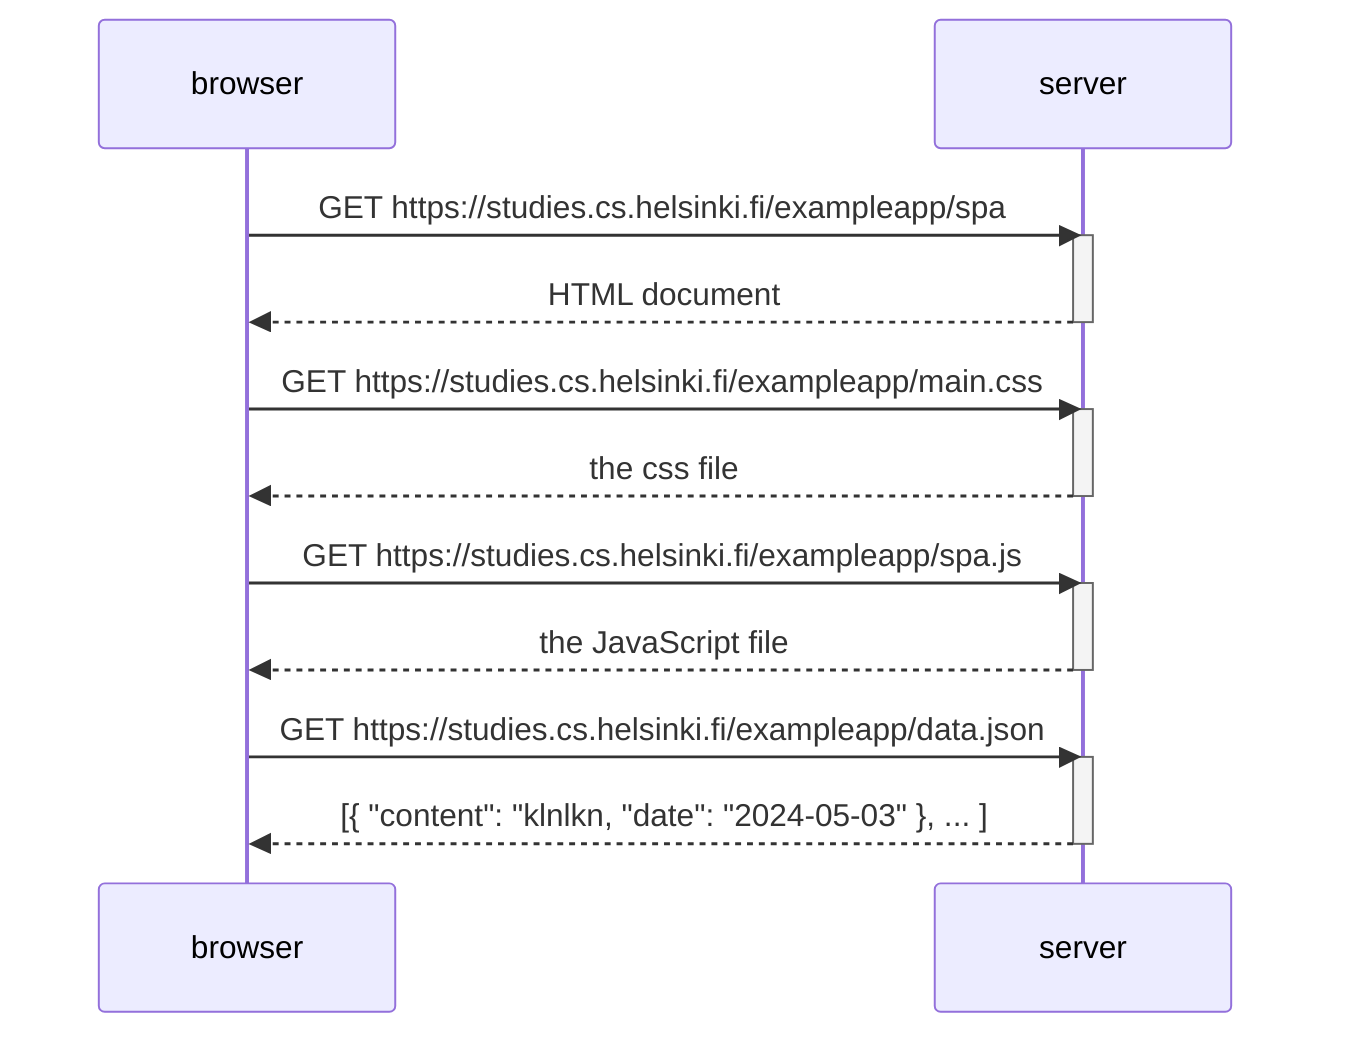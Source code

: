 sequenceDiagram
    participant browser
    participant server

    browser->>server: GET https://studies.cs.helsinki.fi/exampleapp/spa
    activate server
    server-->>browser: HTML document
    deactivate server

    browser->>server: GET https://studies.cs.helsinki.fi/exampleapp/main.css
    activate server
    server-->>browser: the css file
    deactivate server

    browser->>server: GET https://studies.cs.helsinki.fi/exampleapp/spa.js
    activate server
    server-->>browser: the JavaScript file
    deactivate server

   

    browser->>server: GET https://studies.cs.helsinki.fi/exampleapp/data.json
    activate server
    server-->>browser: [{ "content": "klnlkn, "date": "2024-05-03" }, ... ]
    deactivate server